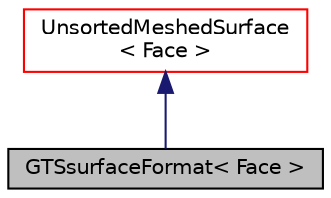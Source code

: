 digraph "GTSsurfaceFormat&lt; Face &gt;"
{
  bgcolor="transparent";
  edge [fontname="Helvetica",fontsize="10",labelfontname="Helvetica",labelfontsize="10"];
  node [fontname="Helvetica",fontsize="10",shape=record];
  Node12 [label="GTSsurfaceFormat\< Face \>",height=0.2,width=0.4,color="black", fillcolor="grey75", style="filled", fontcolor="black"];
  Node13 -> Node12 [dir="back",color="midnightblue",fontsize="10",style="solid",fontname="Helvetica"];
  Node13 [label="UnsortedMeshedSurface\l\< Face \>",height=0.2,width=0.4,color="red",URL="$a30841.html",tooltip="A surface geometry mesh, in which the surface zone information is conveyed by the &#39;zoneId&#39; associated..."];
}
